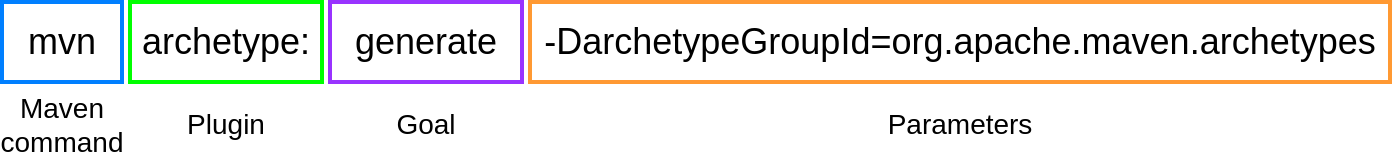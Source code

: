 <mxfile version="12.5.1" type="github">
  <diagram id="3c1GtHCVHKgwh0jhuo-I" name="Page-1">
    <mxGraphModel dx="1002" dy="715" grid="1" gridSize="10" guides="1" tooltips="1" connect="1" arrows="1" fold="1" page="1" pageScale="1" pageWidth="827" pageHeight="1169" math="0" shadow="0">
      <root>
        <mxCell id="0"/>
        <mxCell id="1" parent="0"/>
        <mxCell id="WJJP-ojUUHOEBwB_BWkI-1" value="&lt;font style=&quot;font-size: 18px&quot;&gt;mvn&lt;/font&gt;" style="rounded=0;whiteSpace=wrap;html=1;strokeColor=#007FFF;strokeWidth=2;fillColor=#ffffff;" vertex="1" parent="1">
          <mxGeometry x="90" y="40" width="60" height="40" as="geometry"/>
        </mxCell>
        <mxCell id="WJJP-ojUUHOEBwB_BWkI-2" value="&lt;font style=&quot;font-size: 18px&quot;&gt;archetype:&lt;/font&gt;" style="rounded=0;whiteSpace=wrap;html=1;strokeColor=#00FF00;strokeWidth=2;fillColor=#ffffff;" vertex="1" parent="1">
          <mxGeometry x="154" y="40" width="96" height="40" as="geometry"/>
        </mxCell>
        <mxCell id="WJJP-ojUUHOEBwB_BWkI-3" value="&lt;font style=&quot;font-size: 18px&quot;&gt;-DarchetypeGroupId=org.apache.maven.archetypes&lt;/font&gt;" style="rounded=0;whiteSpace=wrap;html=1;strokeColor=#FF9933;strokeWidth=2;fillColor=#ffffff;" vertex="1" parent="1">
          <mxGeometry x="354" y="40" width="430" height="40" as="geometry"/>
        </mxCell>
        <mxCell id="WJJP-ojUUHOEBwB_BWkI-4" value="&lt;font style=&quot;font-size: 14px&quot;&gt;Plugin&lt;/font&gt;" style="text;html=1;strokeColor=none;fillColor=none;align=center;verticalAlign=middle;whiteSpace=wrap;rounded=0;" vertex="1" parent="1">
          <mxGeometry x="182" y="91" width="40" height="20" as="geometry"/>
        </mxCell>
        <mxCell id="WJJP-ojUUHOEBwB_BWkI-5" value="&lt;font style=&quot;font-size: 18px&quot;&gt;generate&lt;/font&gt;" style="rounded=0;whiteSpace=wrap;html=1;strokeColor=#9933FF;strokeWidth=2;fillColor=#ffffff;" vertex="1" parent="1">
          <mxGeometry x="254" y="40" width="96" height="40" as="geometry"/>
        </mxCell>
        <mxCell id="WJJP-ojUUHOEBwB_BWkI-6" value="&lt;font style=&quot;font-size: 14px&quot;&gt;Maven command&lt;/font&gt;" style="text;html=1;strokeColor=none;fillColor=none;align=center;verticalAlign=middle;whiteSpace=wrap;rounded=0;" vertex="1" parent="1">
          <mxGeometry x="100" y="91" width="40" height="20" as="geometry"/>
        </mxCell>
        <mxCell id="WJJP-ojUUHOEBwB_BWkI-7" value="&lt;font style=&quot;font-size: 14px&quot;&gt;Parameters&lt;/font&gt;" style="text;html=1;strokeColor=none;fillColor=none;align=center;verticalAlign=middle;whiteSpace=wrap;rounded=0;" vertex="1" parent="1">
          <mxGeometry x="549" y="91" width="40" height="20" as="geometry"/>
        </mxCell>
        <mxCell id="WJJP-ojUUHOEBwB_BWkI-8" value="&lt;font style=&quot;font-size: 14px&quot;&gt;Goal&lt;/font&gt;" style="text;html=1;strokeColor=none;fillColor=none;align=center;verticalAlign=middle;whiteSpace=wrap;rounded=0;" vertex="1" parent="1">
          <mxGeometry x="282" y="91" width="40" height="20" as="geometry"/>
        </mxCell>
      </root>
    </mxGraphModel>
  </diagram>
</mxfile>
